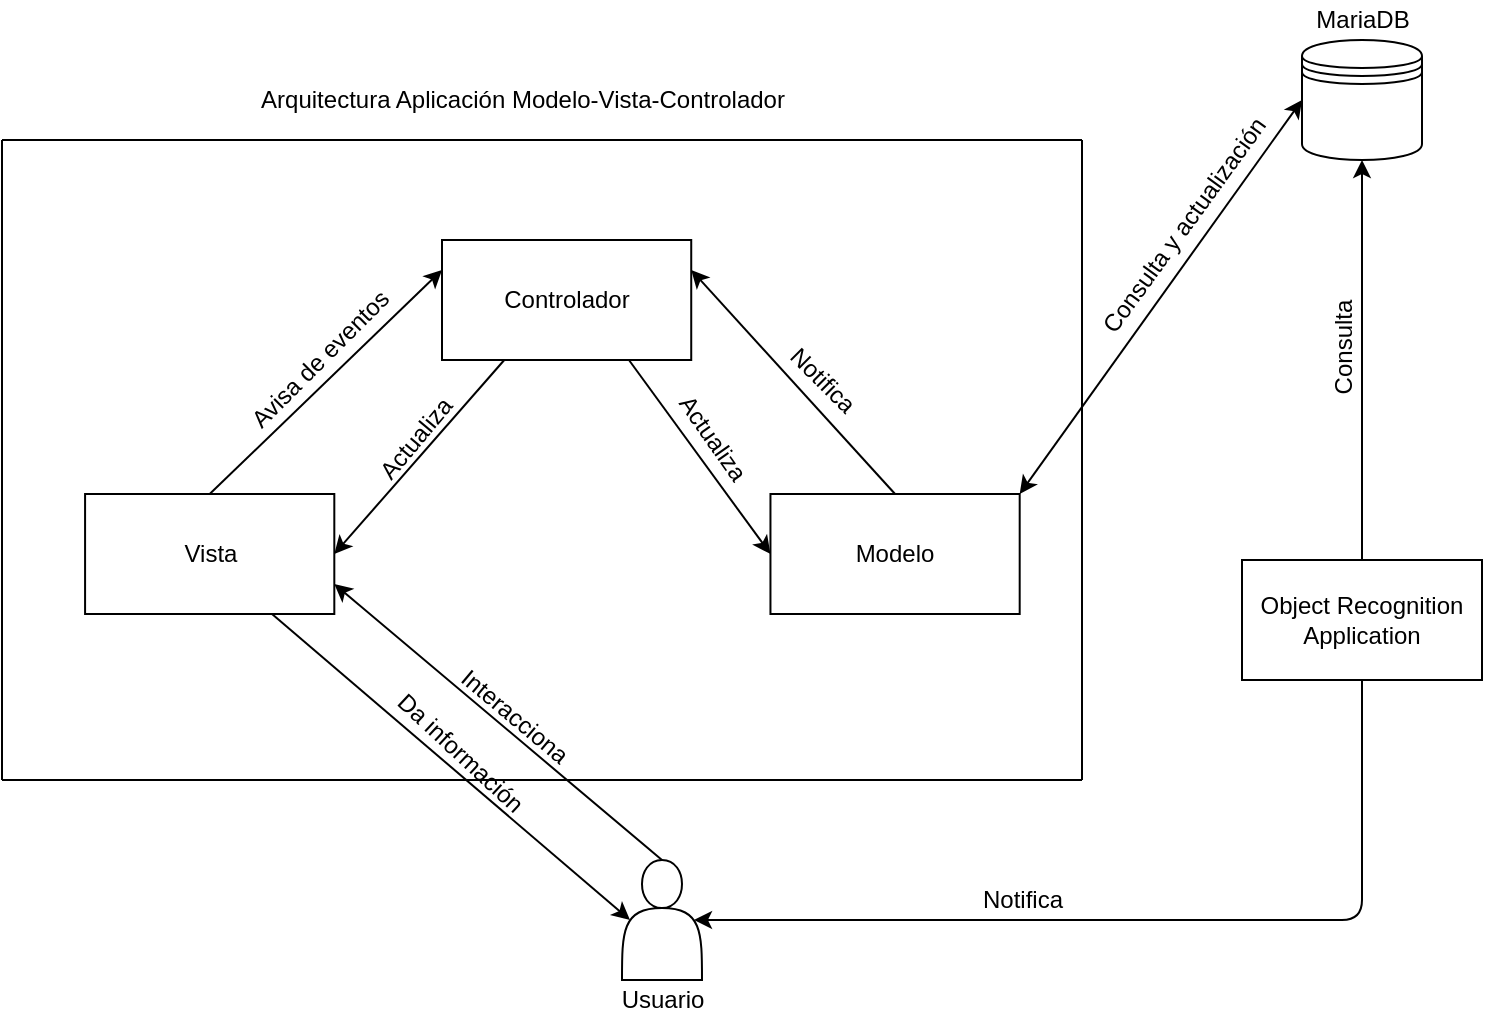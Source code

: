 <mxfile version="14.8.3" type="github">
  <diagram id="aGGkkH3vttSwpFBNUql4" name="Page-1">
    <mxGraphModel dx="1704" dy="644" grid="1" gridSize="10" guides="1" tooltips="1" connect="1" arrows="1" fold="1" page="1" pageScale="1" pageWidth="850" pageHeight="1100" math="0" shadow="0">
      <root>
        <mxCell id="0" />
        <mxCell id="1" parent="0" />
        <mxCell id="0Ew_LCBa8zyPObJXRFOH-10" value="Object Recognition&lt;br&gt;Application" style="rounded=0;whiteSpace=wrap;html=1;strokeWidth=1;fillColor=none;gradientColor=none;" vertex="1" parent="1">
          <mxGeometry x="710" y="370" width="120" height="60" as="geometry" />
        </mxCell>
        <mxCell id="0Ew_LCBa8zyPObJXRFOH-12" value="" style="group" vertex="1" connectable="0" parent="1">
          <mxGeometry x="740" y="90" width="60" height="80" as="geometry" />
        </mxCell>
        <mxCell id="0Ew_LCBa8zyPObJXRFOH-9" value="" style="shape=datastore;whiteSpace=wrap;html=1;rounded=1;strokeWidth=1;fillColor=none;gradientColor=none;" vertex="1" parent="0Ew_LCBa8zyPObJXRFOH-12">
          <mxGeometry y="20" width="60" height="60" as="geometry" />
        </mxCell>
        <mxCell id="0Ew_LCBa8zyPObJXRFOH-11" value="MariaDB" style="text;html=1;align=center;verticalAlign=middle;resizable=0;points=[];autosize=1;strokeColor=none;" vertex="1" parent="0Ew_LCBa8zyPObJXRFOH-12">
          <mxGeometry width="60" height="20" as="geometry" />
        </mxCell>
        <mxCell id="0Ew_LCBa8zyPObJXRFOH-15" value="" style="endArrow=classic;startArrow=classic;html=1;entryX=0;entryY=0.5;entryDx=0;entryDy=0;exitX=1;exitY=0;exitDx=0;exitDy=0;" edge="1" parent="1" source="0Ew_LCBa8zyPObJXRFOH-1" target="0Ew_LCBa8zyPObJXRFOH-9">
          <mxGeometry width="50" height="50" relative="1" as="geometry">
            <mxPoint x="660" y="250" as="sourcePoint" />
            <mxPoint x="710" y="200" as="targetPoint" />
          </mxGeometry>
        </mxCell>
        <mxCell id="0Ew_LCBa8zyPObJXRFOH-29" value="" style="group" vertex="1" connectable="0" parent="1">
          <mxGeometry x="90" y="130" width="540" height="350" as="geometry" />
        </mxCell>
        <mxCell id="0Ew_LCBa8zyPObJXRFOH-13" value="" style="group" vertex="1" connectable="0" parent="0Ew_LCBa8zyPObJXRFOH-29">
          <mxGeometry y="30" width="540" height="320" as="geometry" />
        </mxCell>
        <mxCell id="0Ew_LCBa8zyPObJXRFOH-1" value="Modelo" style="rounded=0;whiteSpace=wrap;html=1;" vertex="1" parent="0Ew_LCBa8zyPObJXRFOH-13">
          <mxGeometry x="384.231" y="177" width="124.615" height="60" as="geometry" />
        </mxCell>
        <mxCell id="0Ew_LCBa8zyPObJXRFOH-2" value="Vista" style="rounded=0;whiteSpace=wrap;html=1;" vertex="1" parent="0Ew_LCBa8zyPObJXRFOH-13">
          <mxGeometry x="41.538" y="177" width="124.615" height="60" as="geometry" />
        </mxCell>
        <mxCell id="0Ew_LCBa8zyPObJXRFOH-3" value="Controlador" style="rounded=0;whiteSpace=wrap;html=1;" vertex="1" parent="0Ew_LCBa8zyPObJXRFOH-13">
          <mxGeometry x="220.002" y="50" width="124.615" height="60" as="geometry" />
        </mxCell>
        <mxCell id="0Ew_LCBa8zyPObJXRFOH-5" value="" style="endArrow=none;html=1;" edge="1" parent="0Ew_LCBa8zyPObJXRFOH-13">
          <mxGeometry width="50" height="50" relative="1" as="geometry">
            <mxPoint as="sourcePoint" />
            <mxPoint x="540" as="targetPoint" />
          </mxGeometry>
        </mxCell>
        <mxCell id="0Ew_LCBa8zyPObJXRFOH-6" value="" style="endArrow=none;html=1;" edge="1" parent="0Ew_LCBa8zyPObJXRFOH-13">
          <mxGeometry width="50" height="50" relative="1" as="geometry">
            <mxPoint y="320" as="sourcePoint" />
            <mxPoint as="targetPoint" />
          </mxGeometry>
        </mxCell>
        <mxCell id="0Ew_LCBa8zyPObJXRFOH-7" value="" style="endArrow=none;html=1;" edge="1" parent="0Ew_LCBa8zyPObJXRFOH-13">
          <mxGeometry width="50" height="50" relative="1" as="geometry">
            <mxPoint x="540" y="320" as="sourcePoint" />
            <mxPoint x="540" as="targetPoint" />
          </mxGeometry>
        </mxCell>
        <mxCell id="0Ew_LCBa8zyPObJXRFOH-8" value="" style="endArrow=none;html=1;" edge="1" parent="0Ew_LCBa8zyPObJXRFOH-13">
          <mxGeometry width="50" height="50" relative="1" as="geometry">
            <mxPoint y="320" as="sourcePoint" />
            <mxPoint x="540" y="320" as="targetPoint" />
          </mxGeometry>
        </mxCell>
        <mxCell id="0Ew_LCBa8zyPObJXRFOH-19" value="" style="endArrow=classic;html=1;exitX=0.75;exitY=1;exitDx=0;exitDy=0;entryX=0;entryY=0.5;entryDx=0;entryDy=0;" edge="1" parent="0Ew_LCBa8zyPObJXRFOH-13" source="0Ew_LCBa8zyPObJXRFOH-3" target="0Ew_LCBa8zyPObJXRFOH-1">
          <mxGeometry width="50" height="50" relative="1" as="geometry">
            <mxPoint x="425.769" y="160" as="sourcePoint" />
            <mxPoint x="394.615" y="160" as="targetPoint" />
          </mxGeometry>
        </mxCell>
        <mxCell id="0Ew_LCBa8zyPObJXRFOH-22" value="Avisa de eventos" style="text;html=1;align=center;verticalAlign=middle;resizable=0;points=[];autosize=1;strokeColor=none;rotation=-45;" vertex="1" parent="0Ew_LCBa8zyPObJXRFOH-13">
          <mxGeometry x="103.846" y="100" width="110" height="20" as="geometry" />
        </mxCell>
        <mxCell id="0Ew_LCBa8zyPObJXRFOH-23" value="" style="endArrow=classic;html=1;exitX=0.5;exitY=0;exitDx=0;exitDy=0;entryX=0;entryY=0.25;entryDx=0;entryDy=0;" edge="1" parent="0Ew_LCBa8zyPObJXRFOH-13" source="0Ew_LCBa8zyPObJXRFOH-2" target="0Ew_LCBa8zyPObJXRFOH-3">
          <mxGeometry width="50" height="50" relative="1" as="geometry">
            <mxPoint x="218.077" y="230" as="sourcePoint" />
            <mxPoint x="270" y="180" as="targetPoint" />
          </mxGeometry>
        </mxCell>
        <mxCell id="0Ew_LCBa8zyPObJXRFOH-24" value="" style="endArrow=classic;html=1;exitX=0.25;exitY=1;exitDx=0;exitDy=0;entryX=1;entryY=0.5;entryDx=0;entryDy=0;" edge="1" parent="0Ew_LCBa8zyPObJXRFOH-13" source="0Ew_LCBa8zyPObJXRFOH-3" target="0Ew_LCBa8zyPObJXRFOH-2">
          <mxGeometry width="50" height="50" relative="1" as="geometry">
            <mxPoint x="238.846" y="260" as="sourcePoint" />
            <mxPoint x="186.923" y="205" as="targetPoint" />
          </mxGeometry>
        </mxCell>
        <mxCell id="0Ew_LCBa8zyPObJXRFOH-26" value="Actualiza" style="text;html=1;align=center;verticalAlign=middle;resizable=0;points=[];autosize=1;strokeColor=none;rotation=-50;" vertex="1" parent="0Ew_LCBa8zyPObJXRFOH-13">
          <mxGeometry x="176.538" y="140" width="60" height="20" as="geometry" />
        </mxCell>
        <mxCell id="0Ew_LCBa8zyPObJXRFOH-31" value="Actualiza" style="text;html=1;align=center;verticalAlign=middle;resizable=0;points=[];autosize=1;strokeColor=none;rotation=55;" vertex="1" parent="0Ew_LCBa8zyPObJXRFOH-13">
          <mxGeometry x="325.115" y="139" width="60" height="20" as="geometry" />
        </mxCell>
        <mxCell id="0Ew_LCBa8zyPObJXRFOH-33" value="" style="endArrow=classic;html=1;exitX=0.5;exitY=0;exitDx=0;exitDy=0;entryX=1;entryY=0.25;entryDx=0;entryDy=0;" edge="1" parent="0Ew_LCBa8zyPObJXRFOH-13" source="0Ew_LCBa8zyPObJXRFOH-1" target="0Ew_LCBa8zyPObJXRFOH-3">
          <mxGeometry width="50" height="50" relative="1" as="geometry">
            <mxPoint x="420" y="160" as="sourcePoint" />
            <mxPoint x="470" y="110" as="targetPoint" />
          </mxGeometry>
        </mxCell>
        <mxCell id="0Ew_LCBa8zyPObJXRFOH-34" value="Notifica" style="text;html=1;align=center;verticalAlign=middle;resizable=0;points=[];autosize=1;strokeColor=none;rotation=45;" vertex="1" parent="0Ew_LCBa8zyPObJXRFOH-13">
          <mxGeometry x="379.995" y="110" width="60" height="20" as="geometry" />
        </mxCell>
        <mxCell id="0Ew_LCBa8zyPObJXRFOH-43" value="Interacciona" style="text;html=1;align=center;verticalAlign=middle;resizable=0;points=[];autosize=1;strokeColor=none;rotation=40;" vertex="1" parent="0Ew_LCBa8zyPObJXRFOH-13">
          <mxGeometry x="215.85" y="278" width="80" height="20" as="geometry" />
        </mxCell>
        <mxCell id="0Ew_LCBa8zyPObJXRFOH-45" value="Da información" style="text;html=1;align=center;verticalAlign=middle;resizable=0;points=[];autosize=1;strokeColor=none;rotation=43;" vertex="1" parent="0Ew_LCBa8zyPObJXRFOH-13">
          <mxGeometry x="178.54" y="296" width="100" height="20" as="geometry" />
        </mxCell>
        <mxCell id="0Ew_LCBa8zyPObJXRFOH-28" value="Arquitectura Aplicación Modelo-Vista-Controlador" style="text;html=1;align=center;verticalAlign=middle;resizable=0;points=[];autosize=1;strokeColor=none;" vertex="1" parent="0Ew_LCBa8zyPObJXRFOH-29">
          <mxGeometry x="120" width="280" height="20" as="geometry" />
        </mxCell>
        <mxCell id="0Ew_LCBa8zyPObJXRFOH-35" value="Consulta y actualización" style="text;html=1;align=center;verticalAlign=middle;resizable=0;points=[];autosize=1;strokeColor=none;rotation=-54;" vertex="1" parent="1">
          <mxGeometry x="611" y="193" width="140" height="20" as="geometry" />
        </mxCell>
        <mxCell id="0Ew_LCBa8zyPObJXRFOH-36" value="Consulta" style="text;html=1;align=center;verticalAlign=middle;resizable=0;points=[];autosize=1;strokeColor=none;rotation=-90;" vertex="1" parent="1">
          <mxGeometry x="731" y="254" width="60" height="20" as="geometry" />
        </mxCell>
        <mxCell id="0Ew_LCBa8zyPObJXRFOH-37" value="" style="endArrow=classic;html=1;entryX=0.5;entryY=1;entryDx=0;entryDy=0;exitX=0.5;exitY=0;exitDx=0;exitDy=0;" edge="1" parent="1" source="0Ew_LCBa8zyPObJXRFOH-10" target="0Ew_LCBa8zyPObJXRFOH-9">
          <mxGeometry width="50" height="50" relative="1" as="geometry">
            <mxPoint x="760" y="370" as="sourcePoint" />
            <mxPoint x="810" y="320" as="targetPoint" />
          </mxGeometry>
        </mxCell>
        <mxCell id="0Ew_LCBa8zyPObJXRFOH-40" value="" style="group" vertex="1" connectable="0" parent="1">
          <mxGeometry x="390" y="520" width="60" height="80" as="geometry" />
        </mxCell>
        <mxCell id="0Ew_LCBa8zyPObJXRFOH-38" value="" style="shape=actor;whiteSpace=wrap;html=1;rounded=1;strokeWidth=1;fillColor=none;gradientColor=none;" vertex="1" parent="0Ew_LCBa8zyPObJXRFOH-40">
          <mxGeometry x="10" width="40" height="60" as="geometry" />
        </mxCell>
        <mxCell id="0Ew_LCBa8zyPObJXRFOH-39" value="Usuario" style="text;html=1;align=center;verticalAlign=middle;resizable=0;points=[];autosize=1;strokeColor=none;" vertex="1" parent="0Ew_LCBa8zyPObJXRFOH-40">
          <mxGeometry y="60" width="60" height="20" as="geometry" />
        </mxCell>
        <mxCell id="0Ew_LCBa8zyPObJXRFOH-42" value="" style="endArrow=classic;html=1;exitX=0.5;exitY=0;exitDx=0;exitDy=0;entryX=1;entryY=0.75;entryDx=0;entryDy=0;" edge="1" parent="1" source="0Ew_LCBa8zyPObJXRFOH-38" target="0Ew_LCBa8zyPObJXRFOH-2">
          <mxGeometry width="50" height="50" relative="1" as="geometry">
            <mxPoint x="340" y="560" as="sourcePoint" />
            <mxPoint x="260" y="400" as="targetPoint" />
          </mxGeometry>
        </mxCell>
        <mxCell id="0Ew_LCBa8zyPObJXRFOH-44" value="" style="endArrow=classic;html=1;exitX=0.75;exitY=1;exitDx=0;exitDy=0;entryX=0.1;entryY=0.5;entryDx=0;entryDy=0;entryPerimeter=0;" edge="1" parent="1" source="0Ew_LCBa8zyPObJXRFOH-2" target="0Ew_LCBa8zyPObJXRFOH-38">
          <mxGeometry width="50" height="50" relative="1" as="geometry">
            <mxPoint x="230" y="570" as="sourcePoint" />
            <mxPoint x="280" y="520" as="targetPoint" />
          </mxGeometry>
        </mxCell>
        <mxCell id="0Ew_LCBa8zyPObJXRFOH-46" value="" style="endArrow=classic;html=1;exitX=0.5;exitY=1;exitDx=0;exitDy=0;entryX=0.9;entryY=0.5;entryDx=0;entryDy=0;entryPerimeter=0;" edge="1" parent="1" source="0Ew_LCBa8zyPObJXRFOH-10" target="0Ew_LCBa8zyPObJXRFOH-38">
          <mxGeometry width="50" height="50" relative="1" as="geometry">
            <mxPoint x="620" y="570" as="sourcePoint" />
            <mxPoint x="660" y="520" as="targetPoint" />
            <Array as="points">
              <mxPoint x="770" y="550" />
            </Array>
          </mxGeometry>
        </mxCell>
        <mxCell id="0Ew_LCBa8zyPObJXRFOH-47" value="Notifica" style="text;html=1;align=center;verticalAlign=middle;resizable=0;points=[];autosize=1;strokeColor=none;" vertex="1" parent="1">
          <mxGeometry x="570" y="530" width="60" height="20" as="geometry" />
        </mxCell>
      </root>
    </mxGraphModel>
  </diagram>
</mxfile>
